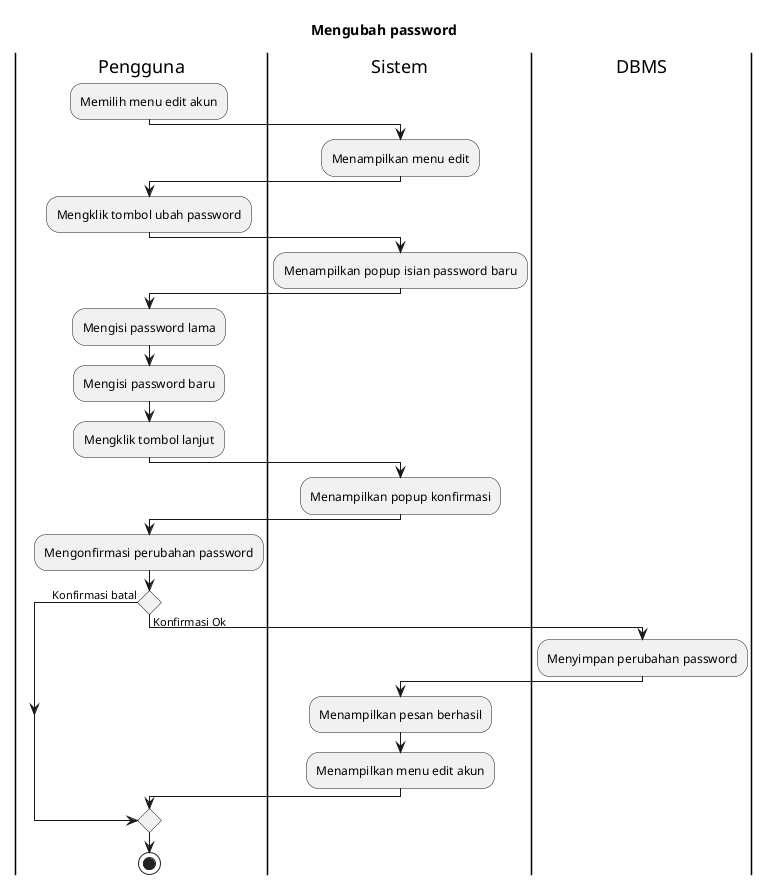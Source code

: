 @startuml UC-MGACCOUNT-003 - Mengubah password 
title Mengubah password

|Pengguna|
:Memilih menu edit akun;

|Sistem|
:Menampilkan menu edit;

|Pengguna|
:Mengklik tombol ubah password;

|Sistem|
:Menampilkan popup isian password baru;

|Pengguna|
:Mengisi password lama;
:Mengisi password baru;
:Mengklik tombol lanjut;

|Sistem|
:Menampilkan popup konfirmasi;

|Pengguna|
:Mengonfirmasi perubahan password;

if () then (Konfirmasi batal)
else (Konfirmasi Ok)
  |DBMS|
  :Menyimpan perubahan password;

  |Sistem|
  :Menampilkan pesan berhasil;
  :Menampilkan menu edit akun;
endif

|Pengguna|
stop

@enduml